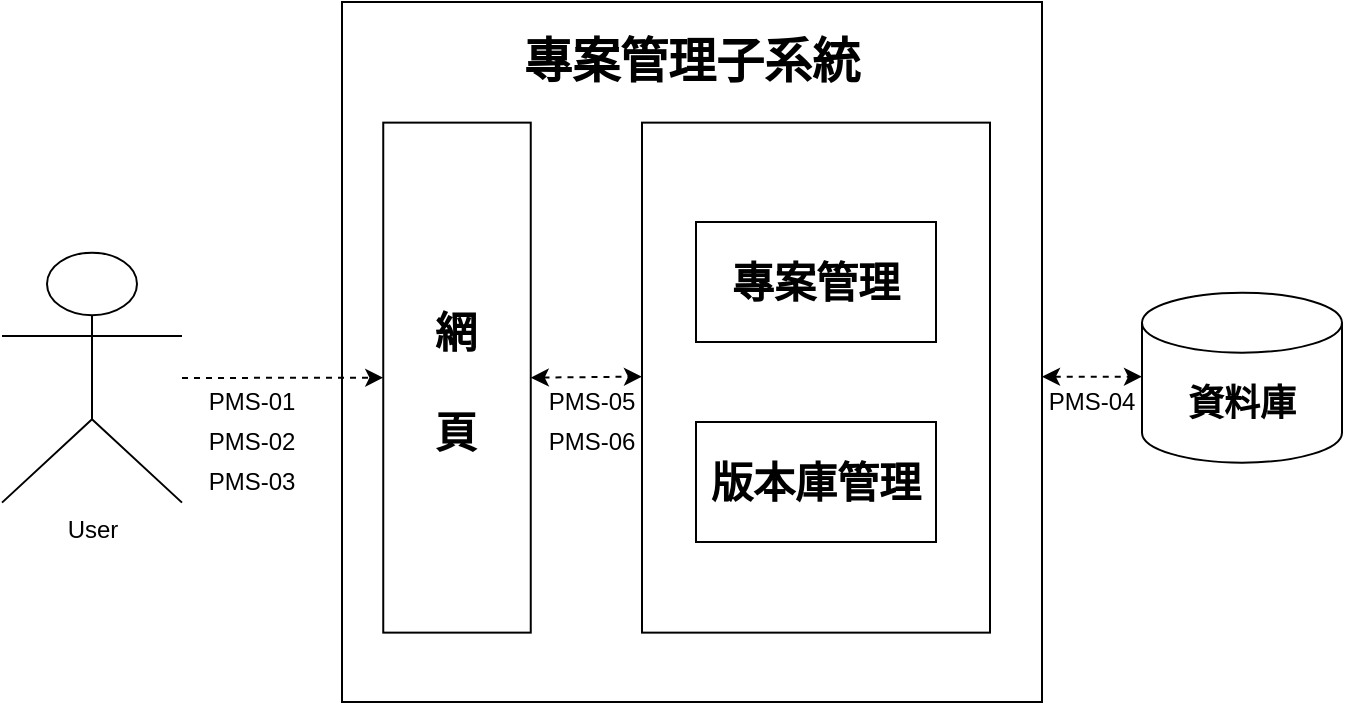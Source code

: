 <mxfile version="13.8.8" type="github">
  <diagram id="MmWd1wRjGA80Ss7IFWF2" name="Page-1">
    <mxGraphModel dx="1609" dy="378" grid="1" gridSize="10" guides="1" tooltips="1" connect="1" arrows="1" fold="1" page="1" pageScale="1" pageWidth="827" pageHeight="1169" math="0" shadow="0">
      <root>
        <mxCell id="0" />
        <mxCell id="1" parent="0" />
        <mxCell id="gRwKRbZiXtV09WXVMoj6-6" value="" style="whiteSpace=wrap;html=1;aspect=fixed;" vertex="1" parent="1">
          <mxGeometry x="90" y="30" width="350" height="350" as="geometry" />
        </mxCell>
        <mxCell id="gRwKRbZiXtV09WXVMoj6-2" value="" style="rounded=0;whiteSpace=wrap;html=1;" vertex="1" parent="1">
          <mxGeometry x="240" y="90.32" width="174" height="255" as="geometry" />
        </mxCell>
        <mxCell id="gRwKRbZiXtV09WXVMoj6-3" value="&lt;h2&gt;&lt;font style=&quot;font-size: 21px&quot;&gt;專案管理&lt;/font&gt;&lt;/h2&gt;" style="rounded=0;whiteSpace=wrap;html=1;" vertex="1" parent="1">
          <mxGeometry x="267" y="140" width="120" height="60" as="geometry" />
        </mxCell>
        <mxCell id="gRwKRbZiXtV09WXVMoj6-4" value="&lt;h2&gt;&lt;font style=&quot;font-size: 21px&quot;&gt;版本庫管理&lt;/font&gt;&lt;/h2&gt;" style="rounded=0;whiteSpace=wrap;html=1;" vertex="1" parent="1">
          <mxGeometry x="267" y="240" width="120" height="60" as="geometry" />
        </mxCell>
        <mxCell id="gRwKRbZiXtV09WXVMoj6-8" value="" style="rounded=0;whiteSpace=wrap;html=1;rotation=90;" vertex="1" parent="1">
          <mxGeometry x="20.0" y="180.94" width="255" height="73.75" as="geometry" />
        </mxCell>
        <mxCell id="gRwKRbZiXtV09WXVMoj6-9" value="&lt;h2 style=&quot;font-size: 21px&quot;&gt;&lt;font style=&quot;font-size: 21px&quot;&gt;網&lt;/font&gt;&lt;font style=&quot;font-size: 21px&quot;&gt;&lt;br&gt;&lt;/font&gt;&lt;font style=&quot;font-size: 21px&quot;&gt;&lt;br&gt;&lt;/font&gt;&lt;font style=&quot;font-size: 21px&quot;&gt;頁&lt;/font&gt;&lt;/h2&gt;" style="text;html=1;strokeColor=none;fillColor=none;align=center;verticalAlign=middle;whiteSpace=wrap;rounded=0;" vertex="1" parent="1">
          <mxGeometry x="128.44" y="140" width="38.13" height="160" as="geometry" />
        </mxCell>
        <mxCell id="gRwKRbZiXtV09WXVMoj6-11" value="&lt;h1&gt;專案管理子系統&lt;/h1&gt;" style="text;html=1;strokeColor=none;fillColor=none;align=center;verticalAlign=middle;whiteSpace=wrap;rounded=0;" vertex="1" parent="1">
          <mxGeometry x="140" y="50" width="250" height="20" as="geometry" />
        </mxCell>
        <mxCell id="gRwKRbZiXtV09WXVMoj6-16" value="User" style="shape=umlActor;verticalLabelPosition=bottom;verticalAlign=top;html=1;outlineConnect=0;" vertex="1" parent="1">
          <mxGeometry x="-80" y="155.32" width="90" height="125" as="geometry" />
        </mxCell>
        <mxCell id="gRwKRbZiXtV09WXVMoj6-19" value="&lt;h2&gt;資料庫&lt;/h2&gt;" style="shape=cylinder3;whiteSpace=wrap;html=1;boundedLbl=1;backgroundOutline=1;size=15;" vertex="1" parent="1">
          <mxGeometry x="490" y="175.32" width="100" height="85" as="geometry" />
        </mxCell>
        <mxCell id="gRwKRbZiXtV09WXVMoj6-20" value="" style="endArrow=classic;html=1;entryX=0.5;entryY=1;entryDx=0;entryDy=0;dashed=1;" edge="1" parent="1" target="gRwKRbZiXtV09WXVMoj6-8">
          <mxGeometry width="50" height="50" relative="1" as="geometry">
            <mxPoint x="10" y="218" as="sourcePoint" />
            <mxPoint x="60" y="170" as="targetPoint" />
          </mxGeometry>
        </mxCell>
        <mxCell id="gRwKRbZiXtV09WXVMoj6-25" value="" style="endArrow=classic;startArrow=classic;html=1;dashed=1;exitX=0.5;exitY=0;exitDx=0;exitDy=0;" edge="1" parent="1" source="gRwKRbZiXtV09WXVMoj6-8">
          <mxGeometry width="50" height="50" relative="1" as="geometry">
            <mxPoint x="190" y="217" as="sourcePoint" />
            <mxPoint x="240" y="217.32" as="targetPoint" />
          </mxGeometry>
        </mxCell>
        <mxCell id="gRwKRbZiXtV09WXVMoj6-26" value="" style="endArrow=classic;startArrow=classic;html=1;dashed=1;" edge="1" parent="1">
          <mxGeometry width="50" height="50" relative="1" as="geometry">
            <mxPoint x="440" y="217.32" as="sourcePoint" />
            <mxPoint x="490" y="217.32" as="targetPoint" />
          </mxGeometry>
        </mxCell>
        <mxCell id="gRwKRbZiXtV09WXVMoj6-27" value="PMS-05" style="text;html=1;strokeColor=none;fillColor=none;align=center;verticalAlign=middle;whiteSpace=wrap;rounded=0;" vertex="1" parent="1">
          <mxGeometry x="190" y="220.32" width="50" height="20" as="geometry" />
        </mxCell>
        <mxCell id="gRwKRbZiXtV09WXVMoj6-28" value="PMS-06" style="text;html=1;strokeColor=none;fillColor=none;align=center;verticalAlign=middle;whiteSpace=wrap;rounded=0;" vertex="1" parent="1">
          <mxGeometry x="190" y="240.32" width="50" height="20" as="geometry" />
        </mxCell>
        <mxCell id="gRwKRbZiXtV09WXVMoj6-29" value="PMS-01" style="text;html=1;strokeColor=none;fillColor=none;align=center;verticalAlign=middle;whiteSpace=wrap;rounded=0;" vertex="1" parent="1">
          <mxGeometry x="20" y="220" width="50" height="20" as="geometry" />
        </mxCell>
        <mxCell id="gRwKRbZiXtV09WXVMoj6-30" value="PMS-02" style="text;html=1;strokeColor=none;fillColor=none;align=center;verticalAlign=middle;whiteSpace=wrap;rounded=0;" vertex="1" parent="1">
          <mxGeometry x="20" y="240" width="50" height="20" as="geometry" />
        </mxCell>
        <mxCell id="gRwKRbZiXtV09WXVMoj6-31" value="PMS-03" style="text;html=1;strokeColor=none;fillColor=none;align=center;verticalAlign=middle;whiteSpace=wrap;rounded=0;" vertex="1" parent="1">
          <mxGeometry x="20" y="260" width="50" height="20" as="geometry" />
        </mxCell>
        <mxCell id="gRwKRbZiXtV09WXVMoj6-32" value="PMS-04" style="text;html=1;strokeColor=none;fillColor=none;align=center;verticalAlign=middle;whiteSpace=wrap;rounded=0;" vertex="1" parent="1">
          <mxGeometry x="440" y="220" width="50" height="20" as="geometry" />
        </mxCell>
      </root>
    </mxGraphModel>
  </diagram>
</mxfile>
